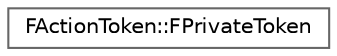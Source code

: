 digraph "Graphical Class Hierarchy"
{
 // INTERACTIVE_SVG=YES
 // LATEX_PDF_SIZE
  bgcolor="transparent";
  edge [fontname=Helvetica,fontsize=10,labelfontname=Helvetica,labelfontsize=10];
  node [fontname=Helvetica,fontsize=10,shape=box,height=0.2,width=0.4];
  rankdir="LR";
  Node0 [id="Node000000",label="FActionToken::FPrivateToken",height=0.2,width=0.4,color="grey40", fillcolor="white", style="filled",URL="$db/d12/structFActionToken_1_1FPrivateToken.html",tooltip=" "];
}
